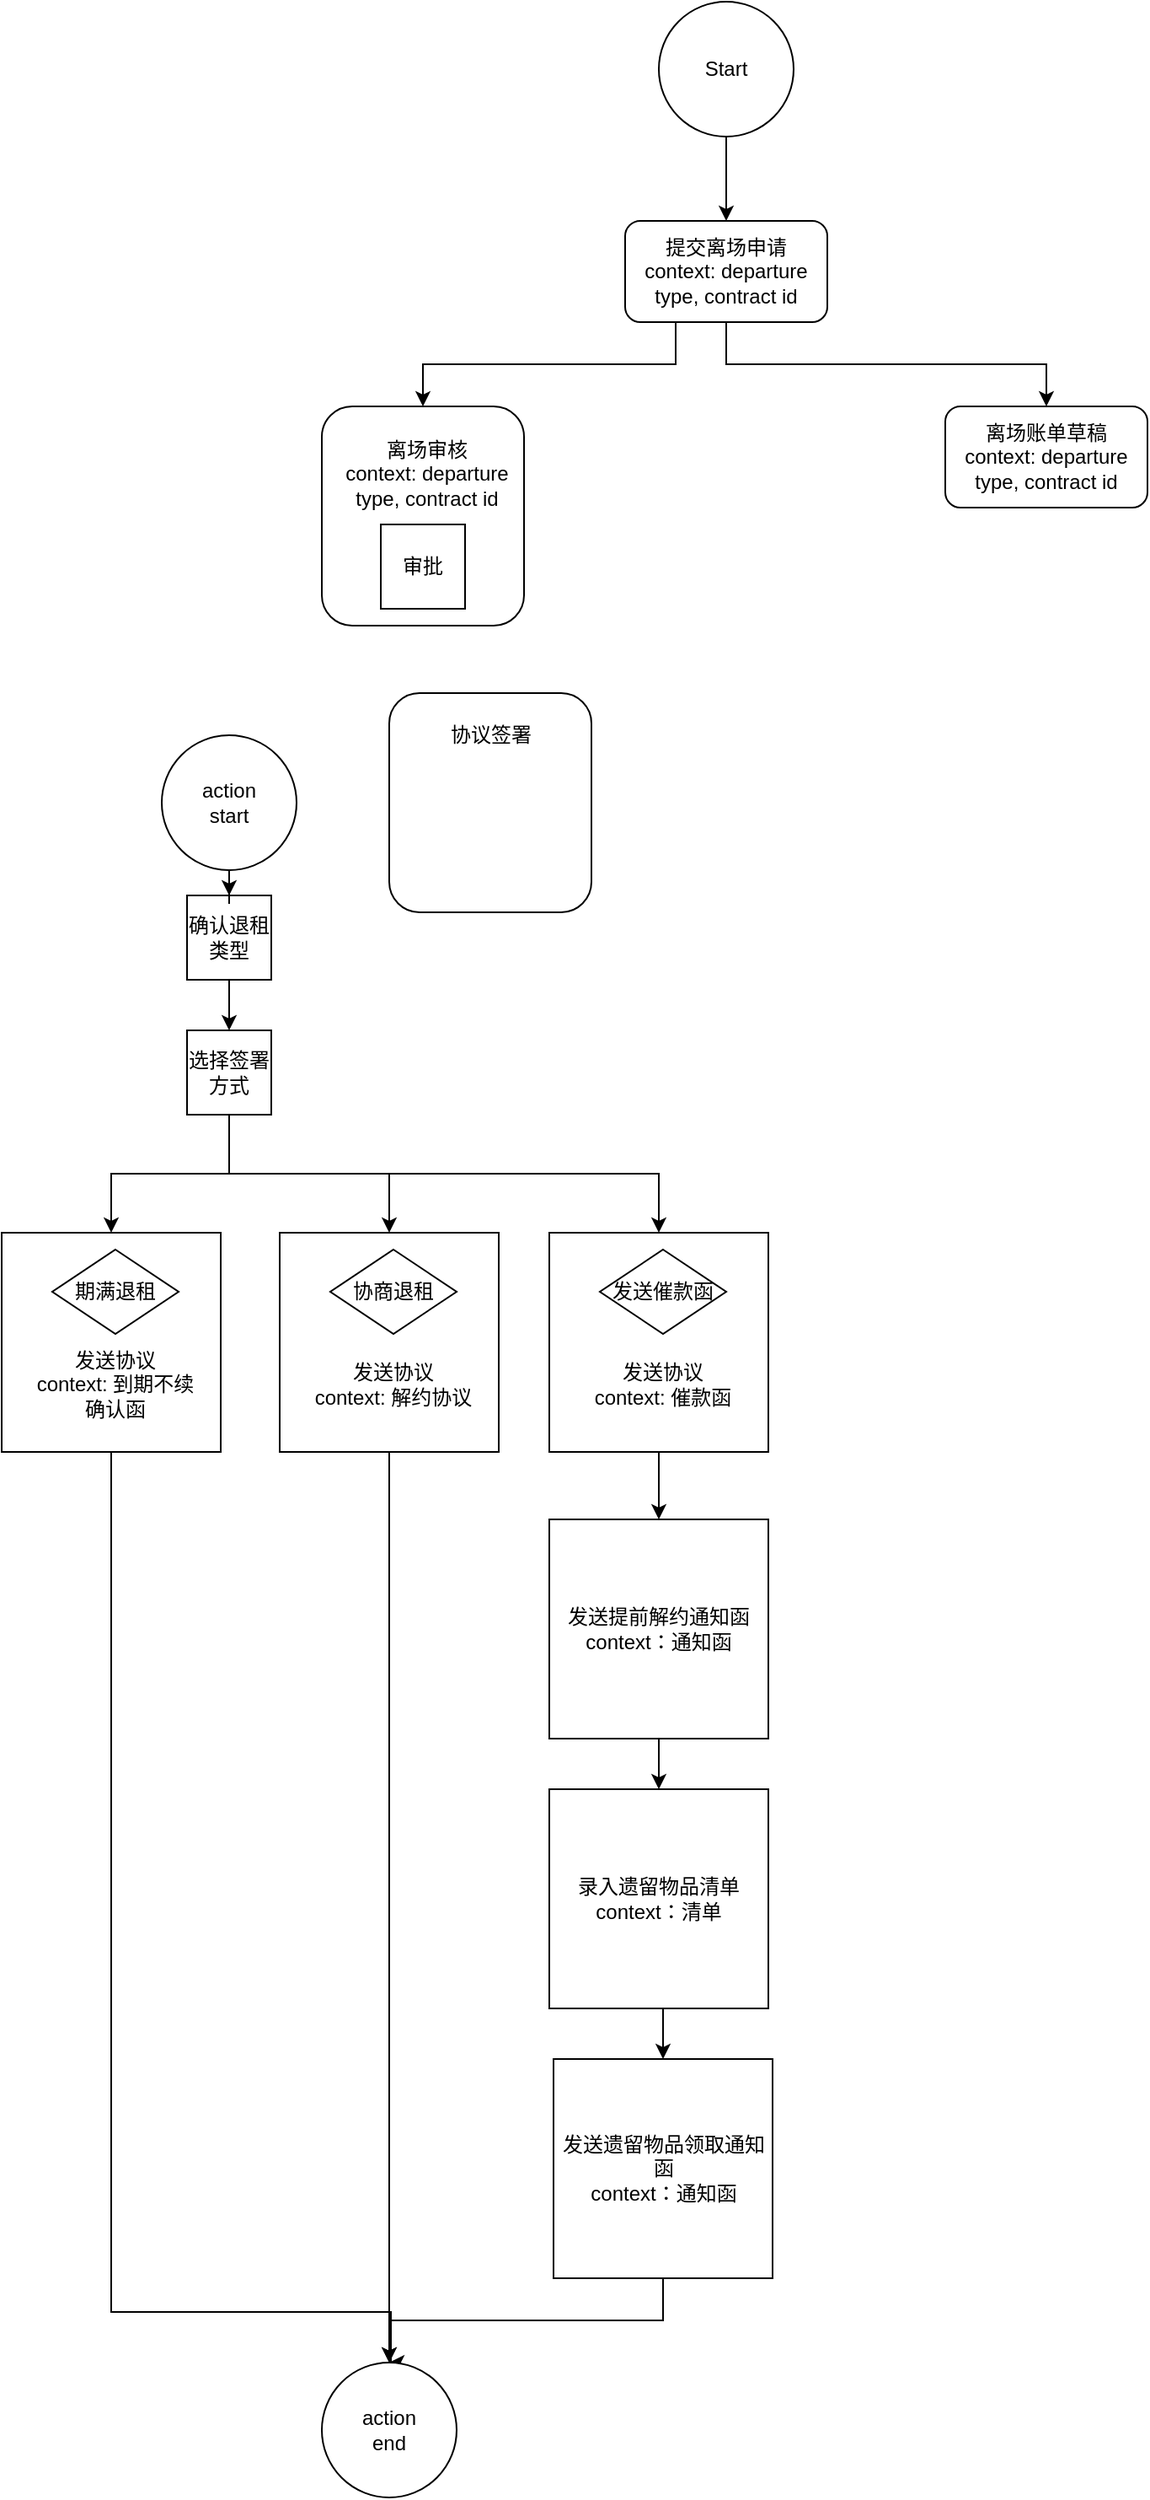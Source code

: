 <mxfile version="21.3.0" type="github">
  <diagram name="Page-1" id="v7GTG9-zDYjBq646hgA-">
    <mxGraphModel dx="1004" dy="812" grid="1" gridSize="10" guides="1" tooltips="1" connect="1" arrows="1" fold="1" page="1" pageScale="1" pageWidth="850" pageHeight="1100" math="0" shadow="0">
      <root>
        <mxCell id="0" />
        <mxCell id="1" parent="0" />
        <mxCell id="Qcv1M7fyEX4MAhPcr4ZG-5" style="edgeStyle=orthogonalEdgeStyle;rounded=0;orthogonalLoop=1;jettySize=auto;html=1;exitX=0.5;exitY=1;exitDx=0;exitDy=0;" edge="1" parent="1" source="Qcv1M7fyEX4MAhPcr4ZG-2" target="Qcv1M7fyEX4MAhPcr4ZG-3">
          <mxGeometry relative="1" as="geometry" />
        </mxCell>
        <mxCell id="Qcv1M7fyEX4MAhPcr4ZG-2" value="Start" style="ellipse;whiteSpace=wrap;html=1;aspect=fixed;" vertex="1" parent="1">
          <mxGeometry x="400" y="150" width="80" height="80" as="geometry" />
        </mxCell>
        <mxCell id="Qcv1M7fyEX4MAhPcr4ZG-7" style="edgeStyle=orthogonalEdgeStyle;rounded=0;orthogonalLoop=1;jettySize=auto;html=1;exitX=0.5;exitY=1;exitDx=0;exitDy=0;entryX=0.5;entryY=0;entryDx=0;entryDy=0;" edge="1" parent="1" source="Qcv1M7fyEX4MAhPcr4ZG-3" target="Qcv1M7fyEX4MAhPcr4ZG-4">
          <mxGeometry relative="1" as="geometry" />
        </mxCell>
        <mxCell id="Qcv1M7fyEX4MAhPcr4ZG-12" style="edgeStyle=orthogonalEdgeStyle;rounded=0;orthogonalLoop=1;jettySize=auto;html=1;exitX=0.25;exitY=1;exitDx=0;exitDy=0;entryX=0.5;entryY=0;entryDx=0;entryDy=0;" edge="1" parent="1" source="Qcv1M7fyEX4MAhPcr4ZG-3" target="Qcv1M7fyEX4MAhPcr4ZG-8">
          <mxGeometry relative="1" as="geometry" />
        </mxCell>
        <mxCell id="Qcv1M7fyEX4MAhPcr4ZG-3" value="提交离场申请&lt;br&gt;context: departure type, contract id" style="rounded=1;whiteSpace=wrap;html=1;" vertex="1" parent="1">
          <mxGeometry x="380" y="280" width="120" height="60" as="geometry" />
        </mxCell>
        <mxCell id="Qcv1M7fyEX4MAhPcr4ZG-4" value="离场账单草稿&lt;br&gt;context: departure type, contract id" style="rounded=1;whiteSpace=wrap;html=1;" vertex="1" parent="1">
          <mxGeometry x="570" y="390" width="120" height="60" as="geometry" />
        </mxCell>
        <mxCell id="Qcv1M7fyEX4MAhPcr4ZG-8" value="" style="rounded=1;whiteSpace=wrap;html=1;" vertex="1" parent="1">
          <mxGeometry x="200" y="390" width="120" height="130" as="geometry" />
        </mxCell>
        <mxCell id="Qcv1M7fyEX4MAhPcr4ZG-6" value="审批" style="whiteSpace=wrap;html=1;aspect=fixed;" vertex="1" parent="1">
          <mxGeometry x="235" y="460" width="50" height="50" as="geometry" />
        </mxCell>
        <mxCell id="Qcv1M7fyEX4MAhPcr4ZG-11" value="离场审核&lt;br style=&quot;border-color: var(--border-color);&quot;&gt;context: departure type, contract id" style="text;html=1;strokeColor=none;fillColor=none;align=center;verticalAlign=middle;whiteSpace=wrap;rounded=0;" vertex="1" parent="1">
          <mxGeometry x="205" y="410" width="115" height="40" as="geometry" />
        </mxCell>
        <mxCell id="Qcv1M7fyEX4MAhPcr4ZG-13" value="" style="rounded=1;whiteSpace=wrap;html=1;" vertex="1" parent="1">
          <mxGeometry x="240" y="560" width="120" height="130" as="geometry" />
        </mxCell>
        <mxCell id="Qcv1M7fyEX4MAhPcr4ZG-14" value="协议签署" style="text;html=1;strokeColor=none;fillColor=none;align=center;verticalAlign=middle;whiteSpace=wrap;rounded=0;" vertex="1" parent="1">
          <mxGeometry x="237.5" y="560" width="125" height="50" as="geometry" />
        </mxCell>
        <mxCell id="Qcv1M7fyEX4MAhPcr4ZG-38" style="edgeStyle=orthogonalEdgeStyle;rounded=0;orthogonalLoop=1;jettySize=auto;html=1;exitX=0.5;exitY=1;exitDx=0;exitDy=0;entryX=0.5;entryY=0;entryDx=0;entryDy=0;" edge="1" parent="1" source="Qcv1M7fyEX4MAhPcr4ZG-15" target="Qcv1M7fyEX4MAhPcr4ZG-16">
          <mxGeometry relative="1" as="geometry" />
        </mxCell>
        <mxCell id="Qcv1M7fyEX4MAhPcr4ZG-15" value="确认退租类型" style="whiteSpace=wrap;html=1;aspect=fixed;" vertex="1" parent="1">
          <mxGeometry x="120" y="680" width="50" height="50" as="geometry" />
        </mxCell>
        <mxCell id="Qcv1M7fyEX4MAhPcr4ZG-25" style="edgeStyle=orthogonalEdgeStyle;rounded=0;orthogonalLoop=1;jettySize=auto;html=1;exitX=0.5;exitY=1;exitDx=0;exitDy=0;entryX=0.5;entryY=0;entryDx=0;entryDy=0;" edge="1" parent="1" source="Qcv1M7fyEX4MAhPcr4ZG-16" target="Qcv1M7fyEX4MAhPcr4ZG-17">
          <mxGeometry relative="1" as="geometry" />
        </mxCell>
        <mxCell id="Qcv1M7fyEX4MAhPcr4ZG-26" style="edgeStyle=orthogonalEdgeStyle;rounded=0;orthogonalLoop=1;jettySize=auto;html=1;exitX=0.5;exitY=1;exitDx=0;exitDy=0;" edge="1" parent="1" source="Qcv1M7fyEX4MAhPcr4ZG-16" target="Qcv1M7fyEX4MAhPcr4ZG-20">
          <mxGeometry relative="1" as="geometry" />
        </mxCell>
        <mxCell id="Qcv1M7fyEX4MAhPcr4ZG-31" style="edgeStyle=orthogonalEdgeStyle;rounded=0;orthogonalLoop=1;jettySize=auto;html=1;exitX=0.5;exitY=1;exitDx=0;exitDy=0;entryX=0.5;entryY=0;entryDx=0;entryDy=0;" edge="1" parent="1" source="Qcv1M7fyEX4MAhPcr4ZG-16" target="Qcv1M7fyEX4MAhPcr4ZG-28">
          <mxGeometry relative="1" as="geometry" />
        </mxCell>
        <mxCell id="Qcv1M7fyEX4MAhPcr4ZG-16" value="选择签署方式" style="whiteSpace=wrap;html=1;aspect=fixed;" vertex="1" parent="1">
          <mxGeometry x="120" y="760" width="50" height="50" as="geometry" />
        </mxCell>
        <mxCell id="Qcv1M7fyEX4MAhPcr4ZG-45" style="edgeStyle=orthogonalEdgeStyle;rounded=0;orthogonalLoop=1;jettySize=auto;html=1;exitX=0.5;exitY=1;exitDx=0;exitDy=0;" edge="1" parent="1" source="Qcv1M7fyEX4MAhPcr4ZG-17">
          <mxGeometry relative="1" as="geometry">
            <mxPoint x="240" y="1550" as="targetPoint" />
            <Array as="points">
              <mxPoint x="75" y="1520" />
              <mxPoint x="241" y="1520" />
            </Array>
          </mxGeometry>
        </mxCell>
        <mxCell id="Qcv1M7fyEX4MAhPcr4ZG-17" value="" style="whiteSpace=wrap;html=1;aspect=fixed;" vertex="1" parent="1">
          <mxGeometry x="10" y="880" width="130" height="130" as="geometry" />
        </mxCell>
        <mxCell id="Qcv1M7fyEX4MAhPcr4ZG-18" value="期满退租" style="rhombus;whiteSpace=wrap;html=1;" vertex="1" parent="1">
          <mxGeometry x="40" y="890" width="75" height="50" as="geometry" />
        </mxCell>
        <mxCell id="Qcv1M7fyEX4MAhPcr4ZG-19" value="发送协议&lt;br style=&quot;border-color: var(--border-color);&quot;&gt;context: 到期不续确认函" style="text;html=1;strokeColor=none;fillColor=none;align=center;verticalAlign=middle;whiteSpace=wrap;rounded=0;" vertex="1" parent="1">
          <mxGeometry x="29" y="960" width="97" height="20" as="geometry" />
        </mxCell>
        <mxCell id="Qcv1M7fyEX4MAhPcr4ZG-44" style="edgeStyle=orthogonalEdgeStyle;rounded=0;orthogonalLoop=1;jettySize=auto;html=1;exitX=0.5;exitY=1;exitDx=0;exitDy=0;entryX=0.5;entryY=0;entryDx=0;entryDy=0;" edge="1" parent="1" source="Qcv1M7fyEX4MAhPcr4ZG-20" target="Qcv1M7fyEX4MAhPcr4ZG-42">
          <mxGeometry relative="1" as="geometry" />
        </mxCell>
        <mxCell id="Qcv1M7fyEX4MAhPcr4ZG-20" value="" style="whiteSpace=wrap;html=1;aspect=fixed;" vertex="1" parent="1">
          <mxGeometry x="175" y="880" width="130" height="130" as="geometry" />
        </mxCell>
        <mxCell id="Qcv1M7fyEX4MAhPcr4ZG-21" value="协商退租" style="rhombus;whiteSpace=wrap;html=1;" vertex="1" parent="1">
          <mxGeometry x="205" y="890" width="75" height="50" as="geometry" />
        </mxCell>
        <mxCell id="Qcv1M7fyEX4MAhPcr4ZG-22" value="发送协议&lt;br style=&quot;border-color: var(--border-color);&quot;&gt;context: 解约协议" style="text;html=1;strokeColor=none;fillColor=none;align=center;verticalAlign=middle;whiteSpace=wrap;rounded=0;" vertex="1" parent="1">
          <mxGeometry x="194" y="960" width="97" height="20" as="geometry" />
        </mxCell>
        <mxCell id="Qcv1M7fyEX4MAhPcr4ZG-33" style="edgeStyle=orthogonalEdgeStyle;rounded=0;orthogonalLoop=1;jettySize=auto;html=1;exitX=0.5;exitY=1;exitDx=0;exitDy=0;entryX=0;entryY=0.5;entryDx=0;entryDy=0;" edge="1" parent="1" source="Qcv1M7fyEX4MAhPcr4ZG-28" target="Qcv1M7fyEX4MAhPcr4ZG-32">
          <mxGeometry relative="1" as="geometry" />
        </mxCell>
        <mxCell id="Qcv1M7fyEX4MAhPcr4ZG-28" value="" style="whiteSpace=wrap;html=1;aspect=fixed;" vertex="1" parent="1">
          <mxGeometry x="335" y="880" width="130" height="130" as="geometry" />
        </mxCell>
        <mxCell id="Qcv1M7fyEX4MAhPcr4ZG-29" value="发送催款函" style="rhombus;whiteSpace=wrap;html=1;" vertex="1" parent="1">
          <mxGeometry x="365" y="890" width="75" height="50" as="geometry" />
        </mxCell>
        <mxCell id="Qcv1M7fyEX4MAhPcr4ZG-30" value="发送协议&lt;br style=&quot;border-color: var(--border-color);&quot;&gt;context: 催款函" style="text;html=1;strokeColor=none;fillColor=none;align=center;verticalAlign=middle;whiteSpace=wrap;rounded=0;" vertex="1" parent="1">
          <mxGeometry x="354" y="960" width="97" height="20" as="geometry" />
        </mxCell>
        <mxCell id="Qcv1M7fyEX4MAhPcr4ZG-41" style="edgeStyle=orthogonalEdgeStyle;rounded=0;orthogonalLoop=1;jettySize=auto;html=1;exitX=1;exitY=0.5;exitDx=0;exitDy=0;entryX=0;entryY=0.5;entryDx=0;entryDy=0;" edge="1" parent="1" source="Qcv1M7fyEX4MAhPcr4ZG-32" target="Qcv1M7fyEX4MAhPcr4ZG-34">
          <mxGeometry relative="1" as="geometry" />
        </mxCell>
        <mxCell id="Qcv1M7fyEX4MAhPcr4ZG-32" value="发送提前解约通知函&lt;br&gt;context：通知函" style="whiteSpace=wrap;html=1;aspect=fixed;direction=south;" vertex="1" parent="1">
          <mxGeometry x="335" y="1050" width="130" height="130" as="geometry" />
        </mxCell>
        <mxCell id="Qcv1M7fyEX4MAhPcr4ZG-37" style="edgeStyle=orthogonalEdgeStyle;rounded=0;orthogonalLoop=1;jettySize=auto;html=1;exitX=1;exitY=0.5;exitDx=0;exitDy=0;entryX=0;entryY=0.5;entryDx=0;entryDy=0;" edge="1" parent="1" source="Qcv1M7fyEX4MAhPcr4ZG-34" target="Qcv1M7fyEX4MAhPcr4ZG-35">
          <mxGeometry relative="1" as="geometry" />
        </mxCell>
        <mxCell id="Qcv1M7fyEX4MAhPcr4ZG-34" value="录入遗留物品清单&lt;br&gt;context：清单" style="whiteSpace=wrap;html=1;aspect=fixed;direction=south;" vertex="1" parent="1">
          <mxGeometry x="335" y="1210" width="130" height="130" as="geometry" />
        </mxCell>
        <mxCell id="Qcv1M7fyEX4MAhPcr4ZG-43" style="edgeStyle=orthogonalEdgeStyle;rounded=0;orthogonalLoop=1;jettySize=auto;html=1;exitX=1;exitY=0.5;exitDx=0;exitDy=0;" edge="1" parent="1" source="Qcv1M7fyEX4MAhPcr4ZG-35" target="Qcv1M7fyEX4MAhPcr4ZG-42">
          <mxGeometry relative="1" as="geometry" />
        </mxCell>
        <mxCell id="Qcv1M7fyEX4MAhPcr4ZG-35" value="发送遗留物品领取通知函&lt;br&gt;context：通知函" style="whiteSpace=wrap;html=1;aspect=fixed;direction=south;" vertex="1" parent="1">
          <mxGeometry x="337.5" y="1370" width="130" height="130" as="geometry" />
        </mxCell>
        <mxCell id="Qcv1M7fyEX4MAhPcr4ZG-40" style="edgeStyle=orthogonalEdgeStyle;rounded=0;orthogonalLoop=1;jettySize=auto;html=1;exitX=0.5;exitY=1;exitDx=0;exitDy=0;" edge="1" parent="1" source="Qcv1M7fyEX4MAhPcr4ZG-39" target="Qcv1M7fyEX4MAhPcr4ZG-15">
          <mxGeometry relative="1" as="geometry" />
        </mxCell>
        <mxCell id="Qcv1M7fyEX4MAhPcr4ZG-39" value="action&lt;br&gt;start" style="ellipse;whiteSpace=wrap;html=1;aspect=fixed;" vertex="1" parent="1">
          <mxGeometry x="105" y="585" width="80" height="80" as="geometry" />
        </mxCell>
        <mxCell id="Qcv1M7fyEX4MAhPcr4ZG-42" value="action&lt;br&gt;end" style="ellipse;whiteSpace=wrap;html=1;aspect=fixed;" vertex="1" parent="1">
          <mxGeometry x="200" y="1550" width="80" height="80" as="geometry" />
        </mxCell>
      </root>
    </mxGraphModel>
  </diagram>
</mxfile>
